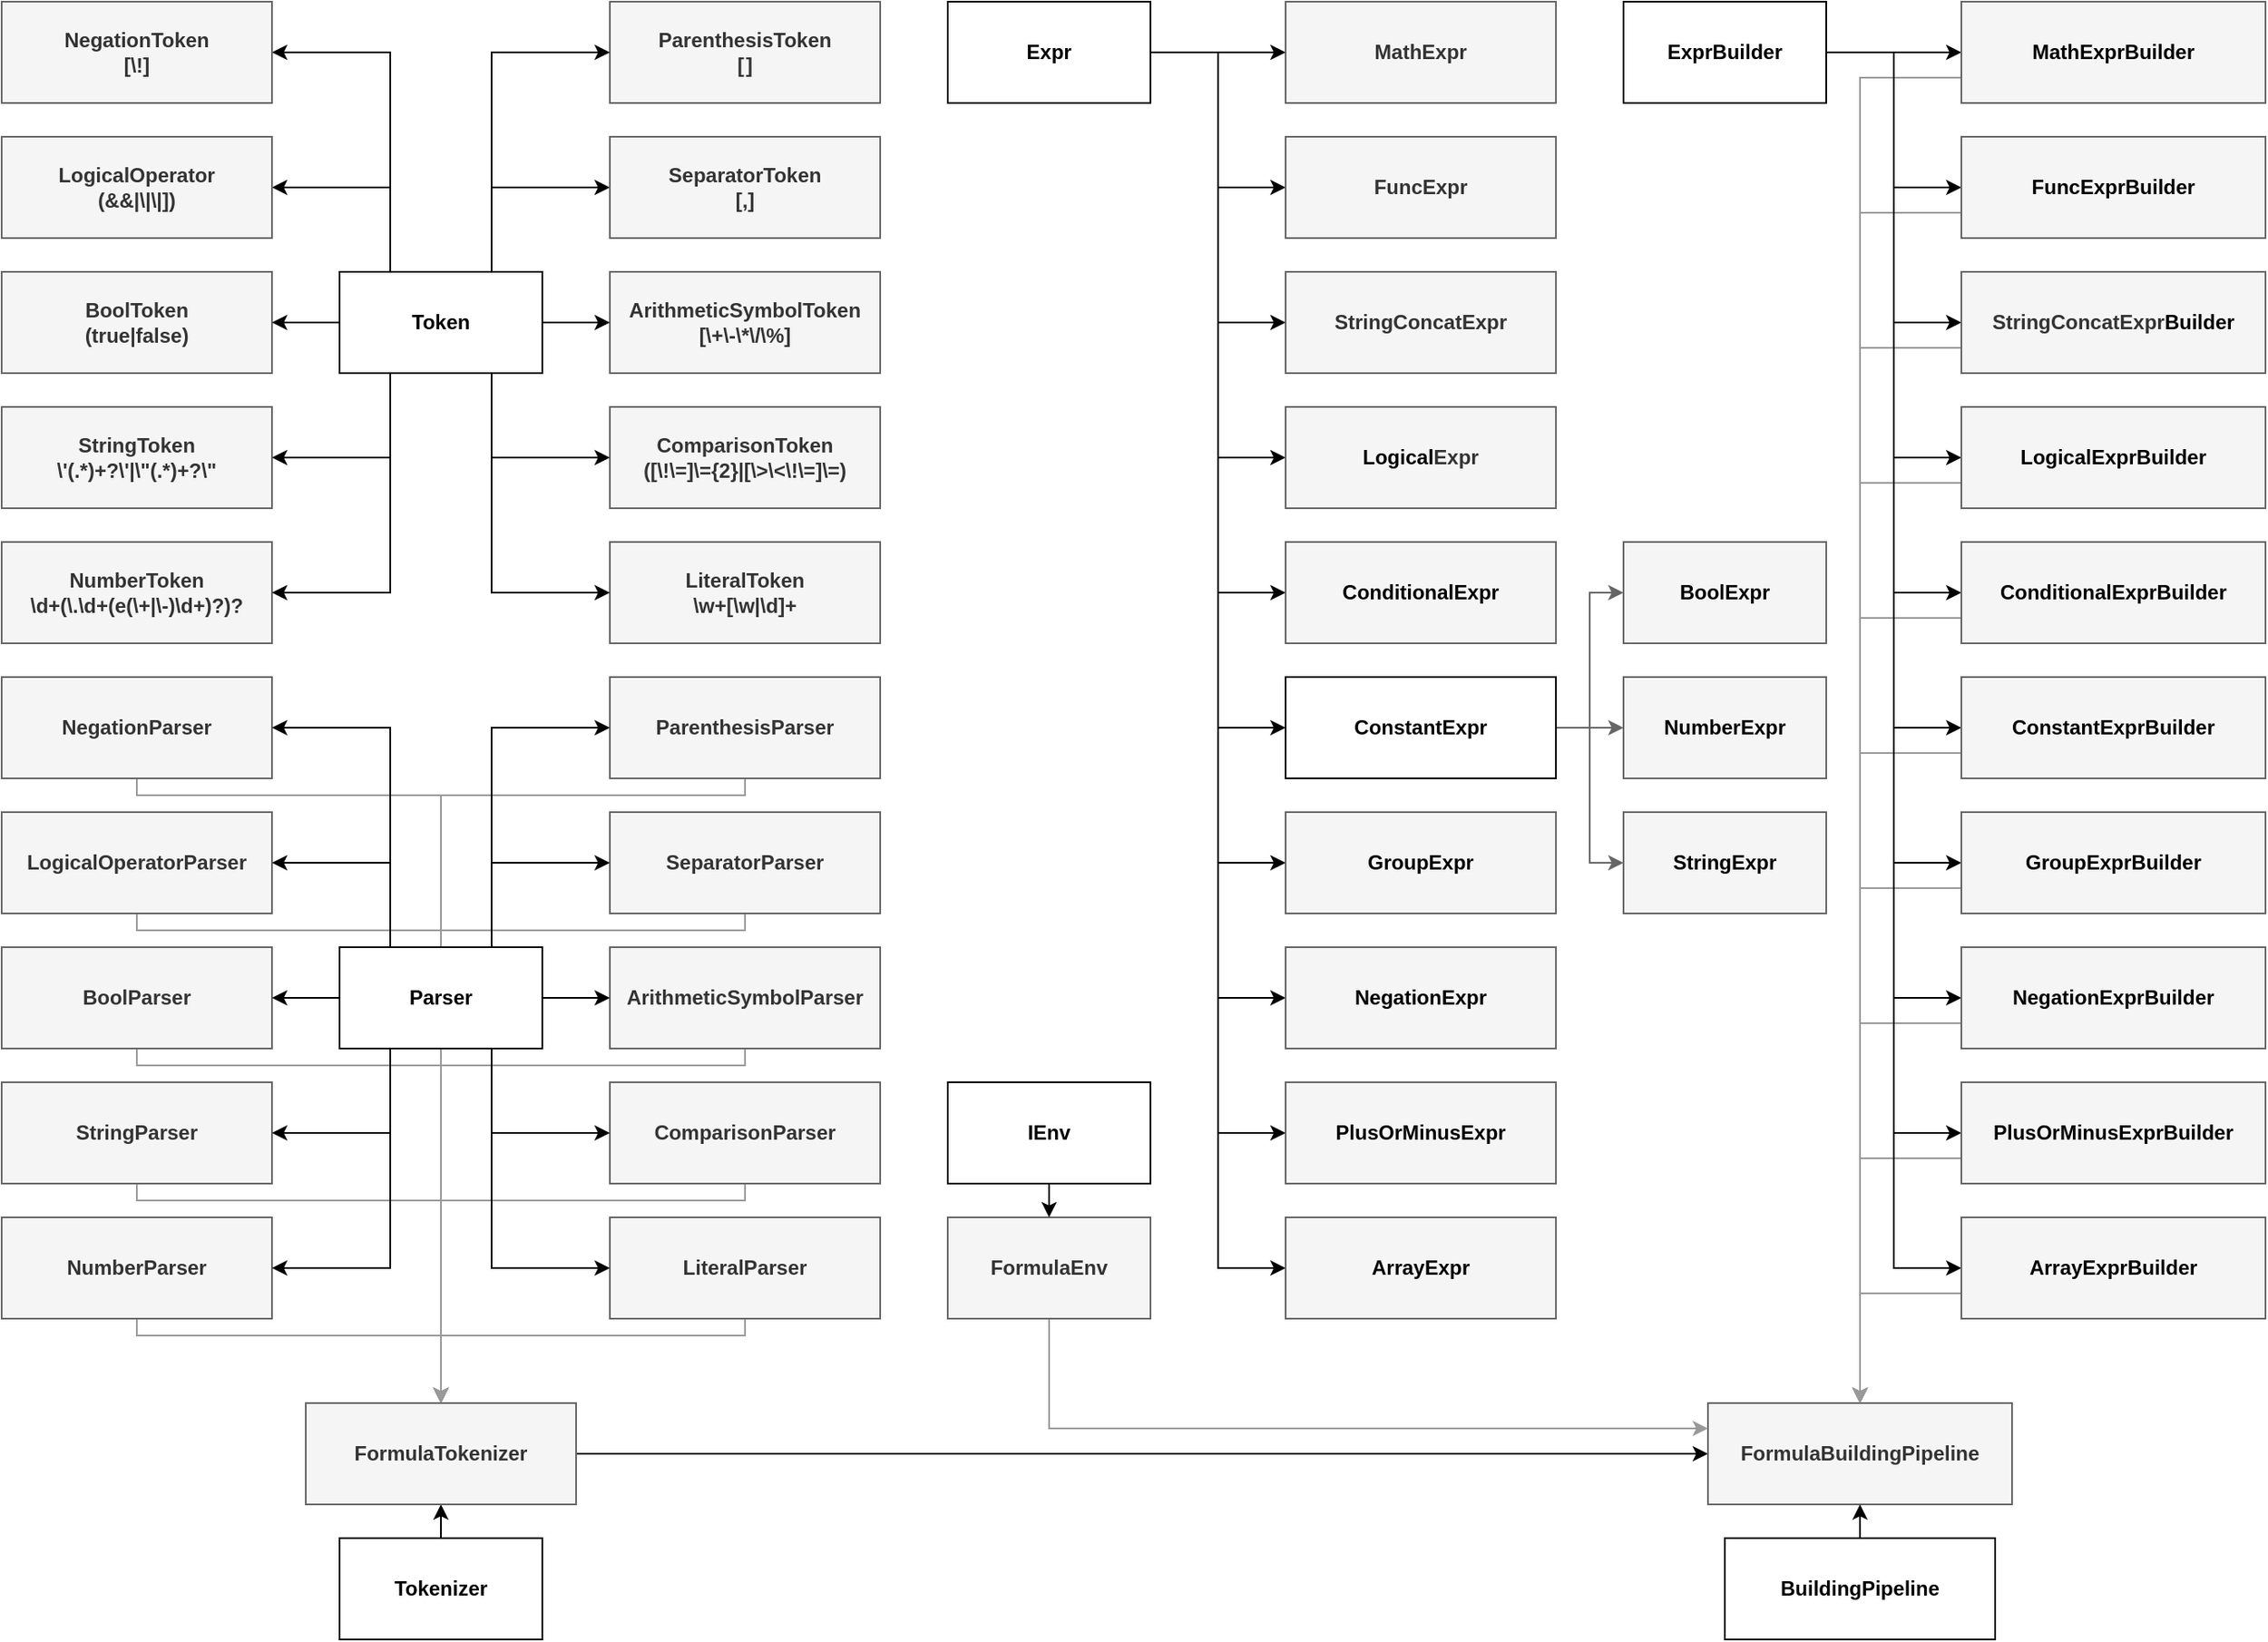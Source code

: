 <mxfile version="14.1.8" type="device"><diagram id="encNYe3jgax34CA6tCTg" name="Main"><mxGraphModel dx="1131" dy="785" grid="1" gridSize="10" guides="1" tooltips="1" connect="1" arrows="1" fold="1" page="1" pageScale="1" pageWidth="850" pageHeight="1100" math="0" shadow="0"><root><mxCell id="0"/><mxCell id="1" parent="0"/><mxCell id="SpFGbEHev8wsAhblBwxq-105" style="edgeStyle=orthogonalEdgeStyle;rounded=0;orthogonalLoop=1;jettySize=auto;html=1;exitX=0;exitY=0.75;exitDx=0;exitDy=0;entryX=0.5;entryY=0;entryDx=0;entryDy=0;strokeColor=#999999;" parent="1" source="SpFGbEHev8wsAhblBwxq-53" target="SpFGbEHev8wsAhblBwxq-102" edge="1"><mxGeometry relative="1" as="geometry"/></mxCell><mxCell id="SpFGbEHev8wsAhblBwxq-106" style="edgeStyle=orthogonalEdgeStyle;rounded=0;orthogonalLoop=1;jettySize=auto;html=1;exitX=0;exitY=0.75;exitDx=0;exitDy=0;entryX=0.5;entryY=0;entryDx=0;entryDy=0;strokeColor=#999999;" parent="1" source="SpFGbEHev8wsAhblBwxq-56" target="SpFGbEHev8wsAhblBwxq-102" edge="1"><mxGeometry relative="1" as="geometry"/></mxCell><mxCell id="SpFGbEHev8wsAhblBwxq-108" style="edgeStyle=orthogonalEdgeStyle;rounded=0;orthogonalLoop=1;jettySize=auto;html=1;exitX=0;exitY=0.75;exitDx=0;exitDy=0;entryX=0.5;entryY=0;entryDx=0;entryDy=0;strokeColor=#999999;" parent="1" source="SpFGbEHev8wsAhblBwxq-58" target="SpFGbEHev8wsAhblBwxq-102" edge="1"><mxGeometry relative="1" as="geometry"/></mxCell><mxCell id="SpFGbEHev8wsAhblBwxq-109" style="edgeStyle=orthogonalEdgeStyle;rounded=0;orthogonalLoop=1;jettySize=auto;html=1;exitX=0;exitY=0.75;exitDx=0;exitDy=0;entryX=0.5;entryY=0;entryDx=0;entryDy=0;strokeColor=#999999;" parent="1" source="SpFGbEHev8wsAhblBwxq-61" target="SpFGbEHev8wsAhblBwxq-102" edge="1"><mxGeometry relative="1" as="geometry"/></mxCell><mxCell id="SpFGbEHev8wsAhblBwxq-110" style="edgeStyle=orthogonalEdgeStyle;rounded=0;orthogonalLoop=1;jettySize=auto;html=1;exitX=0;exitY=0.75;exitDx=0;exitDy=0;entryX=0.5;entryY=0;entryDx=0;entryDy=0;strokeColor=#999999;" parent="1" source="SpFGbEHev8wsAhblBwxq-71" target="SpFGbEHev8wsAhblBwxq-102" edge="1"><mxGeometry relative="1" as="geometry"/></mxCell><mxCell id="SpFGbEHev8wsAhblBwxq-111" style="edgeStyle=orthogonalEdgeStyle;rounded=0;orthogonalLoop=1;jettySize=auto;html=1;exitX=0;exitY=0.75;exitDx=0;exitDy=0;entryX=0.5;entryY=0;entryDx=0;entryDy=0;strokeColor=#999999;" parent="1" source="SpFGbEHev8wsAhblBwxq-72" target="SpFGbEHev8wsAhblBwxq-102" edge="1"><mxGeometry relative="1" as="geometry"/></mxCell><mxCell id="SpFGbEHev8wsAhblBwxq-112" style="edgeStyle=orthogonalEdgeStyle;rounded=0;orthogonalLoop=1;jettySize=auto;html=1;exitX=0;exitY=0.75;exitDx=0;exitDy=0;entryX=0.5;entryY=0;entryDx=0;entryDy=0;strokeColor=#999999;" parent="1" source="SpFGbEHev8wsAhblBwxq-93" target="SpFGbEHev8wsAhblBwxq-102" edge="1"><mxGeometry relative="1" as="geometry"/></mxCell><mxCell id="SpFGbEHev8wsAhblBwxq-113" style="edgeStyle=orthogonalEdgeStyle;rounded=0;orthogonalLoop=1;jettySize=auto;html=1;exitX=0;exitY=0.75;exitDx=0;exitDy=0;entryX=0.5;entryY=0;entryDx=0;entryDy=0;strokeColor=#999999;" parent="1" source="SpFGbEHev8wsAhblBwxq-94" target="SpFGbEHev8wsAhblBwxq-102" edge="1"><mxGeometry relative="1" as="geometry"/></mxCell><mxCell id="SpFGbEHev8wsAhblBwxq-114" style="edgeStyle=orthogonalEdgeStyle;rounded=0;orthogonalLoop=1;jettySize=auto;html=1;exitX=0;exitY=0.75;exitDx=0;exitDy=0;entryX=0.5;entryY=0;entryDx=0;entryDy=0;strokeColor=#999999;" parent="1" source="SpFGbEHev8wsAhblBwxq-95" target="SpFGbEHev8wsAhblBwxq-102" edge="1"><mxGeometry relative="1" as="geometry"/></mxCell><mxCell id="r6VkFQ2GwwkJLr-3TSf1-2" value="ParenthesisToken&lt;br&gt;[\(\)]" style="rounded=0;whiteSpace=wrap;html=1;fillColor=#f5f5f5;strokeColor=#666666;fontColor=#333333;fontStyle=1" parent="1" vertex="1"><mxGeometry x="400" y="40" width="160" height="60" as="geometry"/></mxCell><mxCell id="r6VkFQ2GwwkJLr-3TSf1-3" value="BoolToken&lt;br&gt;(true|false)" style="rounded=0;whiteSpace=wrap;html=1;fillColor=#f5f5f5;strokeColor=#666666;fontColor=#333333;fontStyle=1" parent="1" vertex="1"><mxGeometry x="40" y="200" width="160" height="60" as="geometry"/></mxCell><mxCell id="r6VkFQ2GwwkJLr-3TSf1-6" value="StringToken&lt;br&gt;\'(.*)+?\'|\&quot;(.*)+?\&quot;" style="rounded=0;whiteSpace=wrap;html=1;fillColor=#f5f5f5;strokeColor=#666666;fontColor=#333333;fontStyle=1" parent="1" vertex="1"><mxGeometry x="40" y="280" width="160" height="60" as="geometry"/></mxCell><mxCell id="r6VkFQ2GwwkJLr-3TSf1-7" value="NumberToken&lt;br&gt;\d+(\.\d+(e(\+|\-)\d+)?)?" style="rounded=0;whiteSpace=wrap;html=1;fillColor=#f5f5f5;strokeColor=#666666;fontColor=#333333;fontStyle=1" parent="1" vertex="1"><mxGeometry x="40" y="360" width="160" height="60" as="geometry"/></mxCell><mxCell id="r6VkFQ2GwwkJLr-3TSf1-11" value="ArithmeticSymbolToken&lt;br&gt;[\+\-\*\/\%]" style="rounded=0;whiteSpace=wrap;html=1;fillColor=#f5f5f5;strokeColor=#666666;fontColor=#333333;fontStyle=1" parent="1" vertex="1"><mxGeometry x="400" y="200" width="160" height="60" as="geometry"/></mxCell><mxCell id="r6VkFQ2GwwkJLr-3TSf1-12" value="ComparisonToken&lt;br&gt;([\!\=]\={2}|[\&amp;gt;\&amp;lt;\!\=]\=)" style="rounded=0;whiteSpace=wrap;html=1;fillColor=#f5f5f5;strokeColor=#666666;fontColor=#333333;fontStyle=1" parent="1" vertex="1"><mxGeometry x="400" y="280" width="160" height="60" as="geometry"/></mxCell><mxCell id="r6VkFQ2GwwkJLr-3TSf1-13" value="LiteralToken&lt;br&gt;\w+[\w|\d]+" style="rounded=0;whiteSpace=wrap;html=1;fillColor=#f5f5f5;strokeColor=#666666;fontColor=#333333;fontStyle=1" parent="1" vertex="1"><mxGeometry x="400" y="360" width="160" height="60" as="geometry"/></mxCell><mxCell id="r6VkFQ2GwwkJLr-3TSf1-22" style="edgeStyle=orthogonalEdgeStyle;rounded=0;orthogonalLoop=1;jettySize=auto;html=1;exitX=1;exitY=0.5;exitDx=0;exitDy=0;entryX=0;entryY=0.5;entryDx=0;entryDy=0;fillColor=#f5f5f5;fontStyle=1" parent="1" source="r6VkFQ2GwwkJLr-3TSf1-19" target="r6VkFQ2GwwkJLr-3TSf1-11" edge="1"><mxGeometry relative="1" as="geometry"/></mxCell><mxCell id="r6VkFQ2GwwkJLr-3TSf1-23" style="edgeStyle=orthogonalEdgeStyle;rounded=0;orthogonalLoop=1;jettySize=auto;html=1;exitX=0.75;exitY=1;exitDx=0;exitDy=0;entryX=0;entryY=0.5;entryDx=0;entryDy=0;fillColor=#f5f5f5;fontStyle=1" parent="1" source="r6VkFQ2GwwkJLr-3TSf1-19" target="r6VkFQ2GwwkJLr-3TSf1-12" edge="1"><mxGeometry relative="1" as="geometry"/></mxCell><mxCell id="zKf3IZXWwVPpCNvB7jhp-2" style="edgeStyle=orthogonalEdgeStyle;rounded=0;orthogonalLoop=1;jettySize=auto;html=1;exitX=0.75;exitY=0;exitDx=0;exitDy=0;entryX=0;entryY=0.5;entryDx=0;entryDy=0;fillColor=#f5f5f5;fontStyle=1" parent="1" source="r6VkFQ2GwwkJLr-3TSf1-19" target="zKf3IZXWwVPpCNvB7jhp-1" edge="1"><mxGeometry relative="1" as="geometry"/></mxCell><mxCell id="zKf3IZXWwVPpCNvB7jhp-3" style="edgeStyle=orthogonalEdgeStyle;rounded=0;orthogonalLoop=1;jettySize=auto;html=1;exitX=0.25;exitY=0;exitDx=0;exitDy=0;entryX=1;entryY=0.5;entryDx=0;entryDy=0;fontStyle=1;fillColor=#f5f5f5;" parent="1" source="r6VkFQ2GwwkJLr-3TSf1-19" target="r6VkFQ2GwwkJLr-3TSf1-29" edge="1"><mxGeometry relative="1" as="geometry"/></mxCell><mxCell id="zKf3IZXWwVPpCNvB7jhp-4" style="edgeStyle=orthogonalEdgeStyle;rounded=0;orthogonalLoop=1;jettySize=auto;html=1;exitX=0;exitY=0.5;exitDx=0;exitDy=0;entryX=1;entryY=0.5;entryDx=0;entryDy=0;fontStyle=1;fillColor=#f5f5f5;" parent="1" source="r6VkFQ2GwwkJLr-3TSf1-19" target="r6VkFQ2GwwkJLr-3TSf1-3" edge="1"><mxGeometry relative="1" as="geometry"/></mxCell><mxCell id="zKf3IZXWwVPpCNvB7jhp-5" style="edgeStyle=orthogonalEdgeStyle;rounded=0;orthogonalLoop=1;jettySize=auto;html=1;exitX=0.25;exitY=1;exitDx=0;exitDy=0;entryX=1;entryY=0.5;entryDx=0;entryDy=0;fontStyle=1;fillColor=#f5f5f5;" parent="1" source="r6VkFQ2GwwkJLr-3TSf1-19" target="r6VkFQ2GwwkJLr-3TSf1-6" edge="1"><mxGeometry relative="1" as="geometry"/></mxCell><mxCell id="zKf3IZXWwVPpCNvB7jhp-6" style="edgeStyle=orthogonalEdgeStyle;rounded=0;orthogonalLoop=1;jettySize=auto;html=1;exitX=0.25;exitY=1;exitDx=0;exitDy=0;entryX=1;entryY=0.5;entryDx=0;entryDy=0;fontStyle=1;fillColor=#f5f5f5;" parent="1" source="r6VkFQ2GwwkJLr-3TSf1-19" target="r6VkFQ2GwwkJLr-3TSf1-7" edge="1"><mxGeometry relative="1" as="geometry"/></mxCell><mxCell id="zKf3IZXWwVPpCNvB7jhp-8" style="edgeStyle=orthogonalEdgeStyle;rounded=0;orthogonalLoop=1;jettySize=auto;html=1;exitX=0.25;exitY=0;exitDx=0;exitDy=0;entryX=1;entryY=0.5;entryDx=0;entryDy=0;fontStyle=1;fillColor=#f5f5f5;" parent="1" source="r6VkFQ2GwwkJLr-3TSf1-19" target="zKf3IZXWwVPpCNvB7jhp-7" edge="1"><mxGeometry relative="1" as="geometry"/></mxCell><mxCell id="zKf3IZXWwVPpCNvB7jhp-9" style="edgeStyle=orthogonalEdgeStyle;rounded=0;orthogonalLoop=1;jettySize=auto;html=1;exitX=0.75;exitY=0;exitDx=0;exitDy=0;entryX=0;entryY=0.5;entryDx=0;entryDy=0;fontStyle=1;fillColor=#f5f5f5;" parent="1" source="r6VkFQ2GwwkJLr-3TSf1-19" target="r6VkFQ2GwwkJLr-3TSf1-2" edge="1"><mxGeometry relative="1" as="geometry"/></mxCell><mxCell id="zKf3IZXWwVPpCNvB7jhp-10" style="edgeStyle=orthogonalEdgeStyle;rounded=0;orthogonalLoop=1;jettySize=auto;html=1;exitX=0.75;exitY=1;exitDx=0;exitDy=0;entryX=0;entryY=0.5;entryDx=0;entryDy=0;fontStyle=1;fillColor=#f5f5f5;" parent="1" source="r6VkFQ2GwwkJLr-3TSf1-19" target="r6VkFQ2GwwkJLr-3TSf1-13" edge="1"><mxGeometry relative="1" as="geometry"/></mxCell><mxCell id="r6VkFQ2GwwkJLr-3TSf1-19" value="Token" style="rounded=0;whiteSpace=wrap;html=1;fontStyle=1" parent="1" vertex="1"><mxGeometry x="240" y="200" width="120" height="60" as="geometry"/></mxCell><mxCell id="r6VkFQ2GwwkJLr-3TSf1-29" value="LogicalOperator&lt;br&gt;(&amp;amp;&amp;amp;|\|\|])" style="rounded=0;whiteSpace=wrap;html=1;fillColor=#f5f5f5;strokeColor=#666666;fontColor=#333333;fontStyle=1" parent="1" vertex="1"><mxGeometry x="40" y="120" width="160" height="60" as="geometry"/></mxCell><mxCell id="r6VkFQ2GwwkJLr-3TSf1-39" style="edgeStyle=orthogonalEdgeStyle;rounded=0;orthogonalLoop=1;jettySize=auto;html=1;exitX=1;exitY=0.5;exitDx=0;exitDy=0;entryX=0;entryY=0.5;entryDx=0;entryDy=0;" parent="1" source="r6VkFQ2GwwkJLr-3TSf1-34" target="r6VkFQ2GwwkJLr-3TSf1-35" edge="1"><mxGeometry relative="1" as="geometry"/></mxCell><mxCell id="r6VkFQ2GwwkJLr-3TSf1-40" style="edgeStyle=orthogonalEdgeStyle;rounded=0;orthogonalLoop=1;jettySize=auto;html=1;exitX=1;exitY=0.5;exitDx=0;exitDy=0;entryX=0;entryY=0.5;entryDx=0;entryDy=0;" parent="1" source="r6VkFQ2GwwkJLr-3TSf1-34" target="r6VkFQ2GwwkJLr-3TSf1-36" edge="1"><mxGeometry relative="1" as="geometry"/></mxCell><mxCell id="r6VkFQ2GwwkJLr-3TSf1-41" style="edgeStyle=orthogonalEdgeStyle;rounded=0;orthogonalLoop=1;jettySize=auto;html=1;exitX=1;exitY=0.5;exitDx=0;exitDy=0;entryX=0;entryY=0.5;entryDx=0;entryDy=0;" parent="1" source="r6VkFQ2GwwkJLr-3TSf1-34" target="r6VkFQ2GwwkJLr-3TSf1-38" edge="1"><mxGeometry relative="1" as="geometry"/></mxCell><mxCell id="r6VkFQ2GwwkJLr-3TSf1-43" style="edgeStyle=orthogonalEdgeStyle;rounded=0;orthogonalLoop=1;jettySize=auto;html=1;exitX=1;exitY=0.5;exitDx=0;exitDy=0;entryX=0;entryY=0.5;entryDx=0;entryDy=0;" parent="1" source="r6VkFQ2GwwkJLr-3TSf1-34" target="r6VkFQ2GwwkJLr-3TSf1-42" edge="1"><mxGeometry relative="1" as="geometry"/></mxCell><mxCell id="SpFGbEHev8wsAhblBwxq-77" style="edgeStyle=orthogonalEdgeStyle;rounded=0;orthogonalLoop=1;jettySize=auto;html=1;exitX=1;exitY=0.5;exitDx=0;exitDy=0;entryX=0;entryY=0.5;entryDx=0;entryDy=0;strokeColor=#000000;" parent="1" source="r6VkFQ2GwwkJLr-3TSf1-34" target="SpFGbEHev8wsAhblBwxq-75" edge="1"><mxGeometry relative="1" as="geometry"/></mxCell><mxCell id="SpFGbEHev8wsAhblBwxq-78" style="edgeStyle=orthogonalEdgeStyle;rounded=0;orthogonalLoop=1;jettySize=auto;html=1;exitX=1;exitY=0.5;exitDx=0;exitDy=0;entryX=0;entryY=0.5;entryDx=0;entryDy=0;strokeColor=#000000;" parent="1" source="r6VkFQ2GwwkJLr-3TSf1-34" target="SpFGbEHev8wsAhblBwxq-76" edge="1"><mxGeometry relative="1" as="geometry"/></mxCell><mxCell id="SpFGbEHev8wsAhblBwxq-81" style="edgeStyle=orthogonalEdgeStyle;rounded=0;orthogonalLoop=1;jettySize=auto;html=1;exitX=1;exitY=0.5;exitDx=0;exitDy=0;entryX=0;entryY=0.5;entryDx=0;entryDy=0;strokeColor=#000000;" parent="1" source="r6VkFQ2GwwkJLr-3TSf1-34" target="SpFGbEHev8wsAhblBwxq-79" edge="1"><mxGeometry relative="1" as="geometry"/></mxCell><mxCell id="SpFGbEHev8wsAhblBwxq-82" style="edgeStyle=orthogonalEdgeStyle;rounded=0;orthogonalLoop=1;jettySize=auto;html=1;exitX=1;exitY=0.5;exitDx=0;exitDy=0;entryX=0;entryY=0.5;entryDx=0;entryDy=0;strokeColor=#000000;" parent="1" source="r6VkFQ2GwwkJLr-3TSf1-34" target="SpFGbEHev8wsAhblBwxq-80" edge="1"><mxGeometry relative="1" as="geometry"/></mxCell><mxCell id="SpFGbEHev8wsAhblBwxq-85" style="edgeStyle=orthogonalEdgeStyle;rounded=0;orthogonalLoop=1;jettySize=auto;html=1;exitX=1;exitY=0.5;exitDx=0;exitDy=0;entryX=0;entryY=0.5;entryDx=0;entryDy=0;strokeColor=#000000;" parent="1" source="r6VkFQ2GwwkJLr-3TSf1-34" target="SpFGbEHev8wsAhblBwxq-83" edge="1"><mxGeometry relative="1" as="geometry"/></mxCell><mxCell id="OFtlNyJobMzyb5x4HiYe-2" style="edgeStyle=orthogonalEdgeStyle;rounded=0;orthogonalLoop=1;jettySize=auto;html=1;exitX=1;exitY=0.5;exitDx=0;exitDy=0;entryX=0;entryY=0.5;entryDx=0;entryDy=0;" edge="1" parent="1" source="r6VkFQ2GwwkJLr-3TSf1-34" target="OFtlNyJobMzyb5x4HiYe-1"><mxGeometry relative="1" as="geometry"/></mxCell><mxCell id="r6VkFQ2GwwkJLr-3TSf1-34" value="Expr" style="rounded=0;whiteSpace=wrap;html=1;fontStyle=1" parent="1" vertex="1"><mxGeometry x="600" y="40" width="120" height="60" as="geometry"/></mxCell><mxCell id="r6VkFQ2GwwkJLr-3TSf1-35" value="MathExpr" style="rounded=0;whiteSpace=wrap;html=1;fillColor=#f5f5f5;strokeColor=#666666;fontColor=#333333;fontStyle=1" parent="1" vertex="1"><mxGeometry x="800" y="40" width="160" height="60" as="geometry"/></mxCell><mxCell id="r6VkFQ2GwwkJLr-3TSf1-36" value="FuncExpr" style="rounded=0;whiteSpace=wrap;html=1;fillColor=#f5f5f5;strokeColor=#666666;fontColor=#333333;fontStyle=1" parent="1" vertex="1"><mxGeometry x="800" y="120" width="160" height="60" as="geometry"/></mxCell><mxCell id="r6VkFQ2GwwkJLr-3TSf1-38" value="StringConcatExpr" style="rounded=0;whiteSpace=wrap;html=1;fillColor=#f5f5f5;strokeColor=#666666;fontColor=#333333;fontStyle=1" parent="1" vertex="1"><mxGeometry x="800" y="200" width="160" height="60" as="geometry"/></mxCell><mxCell id="r6VkFQ2GwwkJLr-3TSf1-42" value="&lt;font color=&quot;#000000&quot;&gt;Logical&lt;/font&gt;Expr" style="rounded=0;whiteSpace=wrap;html=1;fillColor=#f5f5f5;strokeColor=#666666;fontColor=#333333;fontStyle=1" parent="1" vertex="1"><mxGeometry x="800" y="280" width="160" height="60" as="geometry"/></mxCell><mxCell id="zKf3IZXWwVPpCNvB7jhp-1" value="SeparatorToken&lt;br&gt;[,]" style="rounded=0;whiteSpace=wrap;html=1;fillColor=#f5f5f5;strokeColor=#666666;fontColor=#333333;fontStyle=1" parent="1" vertex="1"><mxGeometry x="400" y="120" width="160" height="60" as="geometry"/></mxCell><mxCell id="zKf3IZXWwVPpCNvB7jhp-7" value="NegationToken&lt;br&gt;[\!]" style="rounded=0;whiteSpace=wrap;html=1;fillColor=#f5f5f5;strokeColor=#666666;fontColor=#333333;fontStyle=1" parent="1" vertex="1"><mxGeometry x="40" y="40" width="160" height="60" as="geometry"/></mxCell><mxCell id="SpFGbEHev8wsAhblBwxq-41" style="edgeStyle=orthogonalEdgeStyle;rounded=0;orthogonalLoop=1;jettySize=auto;html=1;exitX=0.5;exitY=1;exitDx=0;exitDy=0;fillColor=#f5f5f5;strokeColor=#999999;entryX=0.5;entryY=0;entryDx=0;entryDy=0;" parent="1" source="SpFGbEHev8wsAhblBwxq-2" target="SpFGbEHev8wsAhblBwxq-49" edge="1"><mxGeometry relative="1" as="geometry"><mxPoint x="300" y="900" as="targetPoint"/><Array as="points"><mxPoint x="480" y="670"/><mxPoint x="300" y="670"/></Array></mxGeometry></mxCell><mxCell id="SpFGbEHev8wsAhblBwxq-2" value="ArithmeticSymbolParser" style="rounded=0;whiteSpace=wrap;html=1;fontStyle=1;fillColor=#f5f5f5;strokeColor=#666666;fontColor=#333333;" parent="1" vertex="1"><mxGeometry x="400" y="600" width="160" height="60" as="geometry"/></mxCell><mxCell id="SpFGbEHev8wsAhblBwxq-42" style="edgeStyle=orthogonalEdgeStyle;rounded=0;orthogonalLoop=1;jettySize=auto;html=1;exitX=0.5;exitY=1;exitDx=0;exitDy=0;fillColor=#f5f5f5;strokeColor=#999999;entryX=0.5;entryY=0;entryDx=0;entryDy=0;" parent="1" source="SpFGbEHev8wsAhblBwxq-4" target="SpFGbEHev8wsAhblBwxq-49" edge="1"><mxGeometry relative="1" as="geometry"><mxPoint x="300" y="900" as="targetPoint"/><Array as="points"><mxPoint x="480" y="590"/><mxPoint x="300" y="590"/></Array></mxGeometry></mxCell><mxCell id="SpFGbEHev8wsAhblBwxq-4" value="SeparatorParser" style="rounded=0;whiteSpace=wrap;html=1;fontStyle=1;fillColor=#f5f5f5;strokeColor=#666666;fontColor=#333333;" parent="1" vertex="1"><mxGeometry x="400" y="520" width="160" height="60" as="geometry"/></mxCell><mxCell id="SpFGbEHev8wsAhblBwxq-44" style="edgeStyle=orthogonalEdgeStyle;rounded=0;orthogonalLoop=1;jettySize=auto;html=1;exitX=0.5;exitY=1;exitDx=0;exitDy=0;fillColor=#f5f5f5;strokeColor=#999999;entryX=0.5;entryY=0;entryDx=0;entryDy=0;" parent="1" source="SpFGbEHev8wsAhblBwxq-5" target="SpFGbEHev8wsAhblBwxq-49" edge="1"><mxGeometry relative="1" as="geometry"><mxPoint x="300" y="900" as="targetPoint"/><Array as="points"><mxPoint x="480" y="510"/><mxPoint x="300" y="510"/></Array></mxGeometry></mxCell><mxCell id="SpFGbEHev8wsAhblBwxq-5" value="ParenthesisParser" style="rounded=0;whiteSpace=wrap;html=1;fontStyle=1;fillColor=#f5f5f5;strokeColor=#666666;fontColor=#333333;" parent="1" vertex="1"><mxGeometry x="400" y="440" width="160" height="60" as="geometry"/></mxCell><mxCell id="SpFGbEHev8wsAhblBwxq-38" style="edgeStyle=orthogonalEdgeStyle;rounded=0;orthogonalLoop=1;jettySize=auto;html=1;exitX=0.5;exitY=1;exitDx=0;exitDy=0;fillColor=#f5f5f5;strokeColor=#999999;entryX=0.5;entryY=0;entryDx=0;entryDy=0;" parent="1" source="SpFGbEHev8wsAhblBwxq-6" target="SpFGbEHev8wsAhblBwxq-49" edge="1"><mxGeometry relative="1" as="geometry"><mxPoint x="300" y="900" as="targetPoint"/><Array as="points"><mxPoint x="480" y="750"/><mxPoint x="300" y="750"/></Array></mxGeometry></mxCell><mxCell id="SpFGbEHev8wsAhblBwxq-6" value="ComparisonParser" style="rounded=0;whiteSpace=wrap;html=1;fontStyle=1;fillColor=#f5f5f5;strokeColor=#666666;fontColor=#333333;" parent="1" vertex="1"><mxGeometry x="400" y="680" width="160" height="60" as="geometry"/></mxCell><mxCell id="SpFGbEHev8wsAhblBwxq-39" style="edgeStyle=orthogonalEdgeStyle;rounded=0;orthogonalLoop=1;jettySize=auto;html=1;exitX=0.5;exitY=1;exitDx=0;exitDy=0;fillColor=#f5f5f5;strokeColor=#999999;entryX=0.5;entryY=0;entryDx=0;entryDy=0;" parent="1" source="SpFGbEHev8wsAhblBwxq-7" target="SpFGbEHev8wsAhblBwxq-49" edge="1"><mxGeometry relative="1" as="geometry"><mxPoint x="300" y="900" as="targetPoint"/><Array as="points"><mxPoint x="480" y="830"/><mxPoint x="300" y="830"/></Array></mxGeometry></mxCell><mxCell id="SpFGbEHev8wsAhblBwxq-7" value="LiteralParser" style="rounded=0;whiteSpace=wrap;html=1;fontStyle=1;fillColor=#f5f5f5;strokeColor=#666666;fontColor=#333333;" parent="1" vertex="1"><mxGeometry x="400" y="760" width="160" height="60" as="geometry"/></mxCell><mxCell id="SpFGbEHev8wsAhblBwxq-40" style="edgeStyle=orthogonalEdgeStyle;rounded=0;orthogonalLoop=1;jettySize=auto;html=1;exitX=0.5;exitY=1;exitDx=0;exitDy=0;fillColor=#f5f5f5;strokeColor=#999999;entryX=0.5;entryY=0;entryDx=0;entryDy=0;" parent="1" source="SpFGbEHev8wsAhblBwxq-9" target="SpFGbEHev8wsAhblBwxq-49" edge="1"><mxGeometry relative="1" as="geometry"><mxPoint x="300" y="900" as="targetPoint"/><Array as="points"><mxPoint x="120" y="670"/><mxPoint x="300" y="670"/></Array></mxGeometry></mxCell><mxCell id="SpFGbEHev8wsAhblBwxq-9" value="BoolParser" style="rounded=0;whiteSpace=wrap;html=1;fontStyle=1;fillColor=#f5f5f5;strokeColor=#666666;fontColor=#333333;" parent="1" vertex="1"><mxGeometry x="40" y="600" width="160" height="60" as="geometry"/></mxCell><mxCell id="SpFGbEHev8wsAhblBwxq-43" style="edgeStyle=orthogonalEdgeStyle;rounded=0;orthogonalLoop=1;jettySize=auto;html=1;exitX=0.5;exitY=1;exitDx=0;exitDy=0;fillColor=#f5f5f5;strokeColor=#999999;entryX=0.5;entryY=0;entryDx=0;entryDy=0;" parent="1" source="SpFGbEHev8wsAhblBwxq-10" target="SpFGbEHev8wsAhblBwxq-49" edge="1"><mxGeometry relative="1" as="geometry"><mxPoint x="300" y="900" as="targetPoint"/><Array as="points"><mxPoint x="120" y="590"/><mxPoint x="300" y="590"/></Array></mxGeometry></mxCell><mxCell id="SpFGbEHev8wsAhblBwxq-10" value="LogicalOperatorParser" style="rounded=0;whiteSpace=wrap;html=1;fontStyle=1;fillColor=#f5f5f5;strokeColor=#666666;fontColor=#333333;" parent="1" vertex="1"><mxGeometry x="40" y="520" width="160" height="60" as="geometry"/></mxCell><mxCell id="SpFGbEHev8wsAhblBwxq-45" style="edgeStyle=orthogonalEdgeStyle;rounded=0;orthogonalLoop=1;jettySize=auto;html=1;exitX=0.5;exitY=1;exitDx=0;exitDy=0;fillColor=#f5f5f5;strokeColor=#999999;entryX=0.5;entryY=0;entryDx=0;entryDy=0;" parent="1" source="SpFGbEHev8wsAhblBwxq-11" target="SpFGbEHev8wsAhblBwxq-49" edge="1"><mxGeometry relative="1" as="geometry"><mxPoint x="300" y="900" as="targetPoint"/><Array as="points"><mxPoint x="120" y="510"/><mxPoint x="300" y="510"/></Array></mxGeometry></mxCell><mxCell id="SpFGbEHev8wsAhblBwxq-11" value="NegationParser" style="rounded=0;whiteSpace=wrap;html=1;fontStyle=1;fillColor=#f5f5f5;strokeColor=#666666;fontColor=#333333;" parent="1" vertex="1"><mxGeometry x="40" y="440" width="160" height="60" as="geometry"/></mxCell><mxCell id="SpFGbEHev8wsAhblBwxq-37" style="edgeStyle=orthogonalEdgeStyle;rounded=0;orthogonalLoop=1;jettySize=auto;html=1;exitX=0.5;exitY=1;exitDx=0;exitDy=0;fillColor=#f5f5f5;strokeColor=#999999;entryX=0.5;entryY=0;entryDx=0;entryDy=0;" parent="1" source="SpFGbEHev8wsAhblBwxq-12" target="SpFGbEHev8wsAhblBwxq-49" edge="1"><mxGeometry relative="1" as="geometry"><mxPoint x="300" y="900" as="targetPoint"/><Array as="points"><mxPoint x="120" y="750"/><mxPoint x="300" y="750"/></Array></mxGeometry></mxCell><mxCell id="SpFGbEHev8wsAhblBwxq-12" value="StringParser" style="rounded=0;whiteSpace=wrap;html=1;fontStyle=1;fillColor=#f5f5f5;strokeColor=#666666;fontColor=#333333;" parent="1" vertex="1"><mxGeometry x="40" y="680" width="160" height="60" as="geometry"/></mxCell><mxCell id="SpFGbEHev8wsAhblBwxq-36" style="edgeStyle=orthogonalEdgeStyle;rounded=0;orthogonalLoop=1;jettySize=auto;html=1;exitX=0.5;exitY=1;exitDx=0;exitDy=0;fillColor=#f5f5f5;strokeColor=#999999;entryX=0.5;entryY=0;entryDx=0;entryDy=0;" parent="1" source="SpFGbEHev8wsAhblBwxq-13" target="SpFGbEHev8wsAhblBwxq-49" edge="1"><mxGeometry relative="1" as="geometry"><mxPoint x="300" y="890" as="targetPoint"/><Array as="points"><mxPoint x="120" y="830"/><mxPoint x="300" y="830"/></Array></mxGeometry></mxCell><mxCell id="SpFGbEHev8wsAhblBwxq-13" value="NumberParser" style="rounded=0;whiteSpace=wrap;html=1;fontStyle=1;fillColor=#f5f5f5;strokeColor=#666666;fontColor=#333333;" parent="1" vertex="1"><mxGeometry x="40" y="760" width="160" height="60" as="geometry"/></mxCell><mxCell id="SpFGbEHev8wsAhblBwxq-1" value="Parser" style="rounded=0;whiteSpace=wrap;html=1;fontStyle=1;" parent="1" vertex="1"><mxGeometry x="240" y="600" width="120" height="60" as="geometry"/></mxCell><mxCell id="SpFGbEHev8wsAhblBwxq-3" style="edgeStyle=orthogonalEdgeStyle;rounded=0;orthogonalLoop=1;jettySize=auto;html=1;exitX=1;exitY=0.5;exitDx=0;exitDy=0;entryX=0;entryY=0.5;entryDx=0;entryDy=0;fillColor=#f5f5f5;" parent="1" source="SpFGbEHev8wsAhblBwxq-1" target="SpFGbEHev8wsAhblBwxq-2" edge="1"><mxGeometry relative="1" as="geometry"/></mxCell><mxCell id="SpFGbEHev8wsAhblBwxq-14" style="edgeStyle=orthogonalEdgeStyle;rounded=0;orthogonalLoop=1;jettySize=auto;html=1;exitX=0;exitY=0.5;exitDx=0;exitDy=0;entryX=1;entryY=0.5;entryDx=0;entryDy=0;fillColor=#f5f5f5;" parent="1" source="SpFGbEHev8wsAhblBwxq-1" target="SpFGbEHev8wsAhblBwxq-9" edge="1"><mxGeometry relative="1" as="geometry"/></mxCell><mxCell id="SpFGbEHev8wsAhblBwxq-15" style="edgeStyle=orthogonalEdgeStyle;rounded=0;orthogonalLoop=1;jettySize=auto;html=1;exitX=0.25;exitY=0;exitDx=0;exitDy=0;entryX=1;entryY=0.5;entryDx=0;entryDy=0;fillColor=#f5f5f5;" parent="1" source="SpFGbEHev8wsAhblBwxq-1" target="SpFGbEHev8wsAhblBwxq-10" edge="1"><mxGeometry relative="1" as="geometry"/></mxCell><mxCell id="SpFGbEHev8wsAhblBwxq-16" style="edgeStyle=orthogonalEdgeStyle;rounded=0;orthogonalLoop=1;jettySize=auto;html=1;exitX=0.25;exitY=0;exitDx=0;exitDy=0;entryX=1;entryY=0.5;entryDx=0;entryDy=0;fillColor=#f5f5f5;" parent="1" source="SpFGbEHev8wsAhblBwxq-1" target="SpFGbEHev8wsAhblBwxq-11" edge="1"><mxGeometry relative="1" as="geometry"/></mxCell><mxCell id="SpFGbEHev8wsAhblBwxq-17" style="edgeStyle=orthogonalEdgeStyle;rounded=0;orthogonalLoop=1;jettySize=auto;html=1;exitX=0.75;exitY=0;exitDx=0;exitDy=0;entryX=0;entryY=0.5;entryDx=0;entryDy=0;fillColor=#f5f5f5;" parent="1" source="SpFGbEHev8wsAhblBwxq-1" target="SpFGbEHev8wsAhblBwxq-5" edge="1"><mxGeometry relative="1" as="geometry"/></mxCell><mxCell id="SpFGbEHev8wsAhblBwxq-18" style="edgeStyle=orthogonalEdgeStyle;rounded=0;orthogonalLoop=1;jettySize=auto;html=1;exitX=0.75;exitY=0;exitDx=0;exitDy=0;entryX=0;entryY=0.5;entryDx=0;entryDy=0;fillColor=#f5f5f5;" parent="1" source="SpFGbEHev8wsAhblBwxq-1" target="SpFGbEHev8wsAhblBwxq-4" edge="1"><mxGeometry relative="1" as="geometry"/></mxCell><mxCell id="SpFGbEHev8wsAhblBwxq-19" style="edgeStyle=orthogonalEdgeStyle;rounded=0;orthogonalLoop=1;jettySize=auto;html=1;exitX=0.25;exitY=1;exitDx=0;exitDy=0;entryX=1;entryY=0.5;entryDx=0;entryDy=0;fillColor=#f5f5f5;" parent="1" source="SpFGbEHev8wsAhblBwxq-1" target="SpFGbEHev8wsAhblBwxq-12" edge="1"><mxGeometry relative="1" as="geometry"/></mxCell><mxCell id="SpFGbEHev8wsAhblBwxq-20" style="edgeStyle=orthogonalEdgeStyle;rounded=0;orthogonalLoop=1;jettySize=auto;html=1;exitX=0.75;exitY=1;exitDx=0;exitDy=0;entryX=0;entryY=0.5;entryDx=0;entryDy=0;fillColor=#f5f5f5;" parent="1" source="SpFGbEHev8wsAhblBwxq-1" target="SpFGbEHev8wsAhblBwxq-6" edge="1"><mxGeometry relative="1" as="geometry"/></mxCell><mxCell id="SpFGbEHev8wsAhblBwxq-21" style="edgeStyle=orthogonalEdgeStyle;rounded=0;orthogonalLoop=1;jettySize=auto;html=1;exitX=0.25;exitY=1;exitDx=0;exitDy=0;entryX=1;entryY=0.5;entryDx=0;entryDy=0;fillColor=#f5f5f5;" parent="1" source="SpFGbEHev8wsAhblBwxq-1" target="SpFGbEHev8wsAhblBwxq-13" edge="1"><mxGeometry relative="1" as="geometry"/></mxCell><mxCell id="SpFGbEHev8wsAhblBwxq-22" style="edgeStyle=orthogonalEdgeStyle;rounded=0;orthogonalLoop=1;jettySize=auto;html=1;exitX=0.75;exitY=1;exitDx=0;exitDy=0;entryX=0;entryY=0.5;entryDx=0;entryDy=0;fillColor=#f5f5f5;" parent="1" source="SpFGbEHev8wsAhblBwxq-1" target="SpFGbEHev8wsAhblBwxq-7" edge="1"><mxGeometry relative="1" as="geometry"/></mxCell><mxCell id="SpFGbEHev8wsAhblBwxq-47" style="edgeStyle=orthogonalEdgeStyle;rounded=0;orthogonalLoop=1;jettySize=auto;html=1;exitX=0.5;exitY=0;exitDx=0;exitDy=0;entryX=0.5;entryY=1;entryDx=0;entryDy=0;fontStyle=1;fillColor=#f5f5f5;" parent="1" source="SpFGbEHev8wsAhblBwxq-48" target="SpFGbEHev8wsAhblBwxq-49" edge="1"><mxGeometry relative="1" as="geometry"/></mxCell><mxCell id="SpFGbEHev8wsAhblBwxq-48" value="Tokenizer" style="rounded=0;whiteSpace=wrap;html=1;fontStyle=1" parent="1" vertex="1"><mxGeometry x="240" y="950" width="120" height="60" as="geometry"/></mxCell><mxCell id="SpFGbEHev8wsAhblBwxq-116" style="edgeStyle=orthogonalEdgeStyle;rounded=0;orthogonalLoop=1;jettySize=auto;html=1;exitX=1;exitY=0.5;exitDx=0;exitDy=0;entryX=0;entryY=0.5;entryDx=0;entryDy=0;" parent="1" source="SpFGbEHev8wsAhblBwxq-49" target="SpFGbEHev8wsAhblBwxq-102" edge="1"><mxGeometry relative="1" as="geometry"/></mxCell><mxCell id="SpFGbEHev8wsAhblBwxq-49" value="FormulaTokenizer" style="rounded=0;whiteSpace=wrap;html=1;fontStyle=1;fillColor=#f5f5f5;fontColor=#333333;strokeColor=#666666;" parent="1" vertex="1"><mxGeometry x="220" y="870" width="160" height="60" as="geometry"/></mxCell><mxCell id="SpFGbEHev8wsAhblBwxq-67" style="edgeStyle=orthogonalEdgeStyle;rounded=0;orthogonalLoop=1;jettySize=auto;html=1;exitX=1;exitY=0.5;exitDx=0;exitDy=0;entryX=0;entryY=0.5;entryDx=0;entryDy=0;" parent="1" source="SpFGbEHev8wsAhblBwxq-50" target="SpFGbEHev8wsAhblBwxq-53" edge="1"><mxGeometry relative="1" as="geometry"/></mxCell><mxCell id="SpFGbEHev8wsAhblBwxq-68" style="edgeStyle=orthogonalEdgeStyle;rounded=0;orthogonalLoop=1;jettySize=auto;html=1;exitX=1;exitY=0.5;exitDx=0;exitDy=0;entryX=0;entryY=0.5;entryDx=0;entryDy=0;" parent="1" source="SpFGbEHev8wsAhblBwxq-50" target="SpFGbEHev8wsAhblBwxq-56" edge="1"><mxGeometry relative="1" as="geometry"/></mxCell><mxCell id="SpFGbEHev8wsAhblBwxq-69" style="edgeStyle=orthogonalEdgeStyle;rounded=0;orthogonalLoop=1;jettySize=auto;html=1;exitX=1;exitY=0.5;exitDx=0;exitDy=0;entryX=0;entryY=0.5;entryDx=0;entryDy=0;" parent="1" source="SpFGbEHev8wsAhblBwxq-50" target="SpFGbEHev8wsAhblBwxq-58" edge="1"><mxGeometry relative="1" as="geometry"/></mxCell><mxCell id="SpFGbEHev8wsAhblBwxq-70" style="edgeStyle=orthogonalEdgeStyle;rounded=0;orthogonalLoop=1;jettySize=auto;html=1;exitX=1;exitY=0.5;exitDx=0;exitDy=0;entryX=0;entryY=0.5;entryDx=0;entryDy=0;" parent="1" source="SpFGbEHev8wsAhblBwxq-50" target="SpFGbEHev8wsAhblBwxq-61" edge="1"><mxGeometry relative="1" as="geometry"/></mxCell><mxCell id="SpFGbEHev8wsAhblBwxq-73" style="edgeStyle=orthogonalEdgeStyle;rounded=0;orthogonalLoop=1;jettySize=auto;html=1;exitX=1;exitY=0.5;exitDx=0;exitDy=0;entryX=0;entryY=0.5;entryDx=0;entryDy=0;strokeColor=#000000;" parent="1" source="SpFGbEHev8wsAhblBwxq-50" target="SpFGbEHev8wsAhblBwxq-71" edge="1"><mxGeometry relative="1" as="geometry"/></mxCell><mxCell id="SpFGbEHev8wsAhblBwxq-74" style="edgeStyle=orthogonalEdgeStyle;rounded=0;orthogonalLoop=1;jettySize=auto;html=1;exitX=1;exitY=0.5;exitDx=0;exitDy=0;entryX=0;entryY=0.5;entryDx=0;entryDy=0;strokeColor=#000000;" parent="1" source="SpFGbEHev8wsAhblBwxq-50" target="SpFGbEHev8wsAhblBwxq-72" edge="1"><mxGeometry relative="1" as="geometry"/></mxCell><mxCell id="SpFGbEHev8wsAhblBwxq-98" style="edgeStyle=orthogonalEdgeStyle;rounded=0;orthogonalLoop=1;jettySize=auto;html=1;exitX=1;exitY=0.5;exitDx=0;exitDy=0;entryX=0;entryY=0.5;entryDx=0;entryDy=0;strokeColor=#000000;" parent="1" source="SpFGbEHev8wsAhblBwxq-50" target="SpFGbEHev8wsAhblBwxq-93" edge="1"><mxGeometry relative="1" as="geometry"/></mxCell><mxCell id="SpFGbEHev8wsAhblBwxq-99" style="edgeStyle=orthogonalEdgeStyle;rounded=0;orthogonalLoop=1;jettySize=auto;html=1;exitX=1;exitY=0.5;exitDx=0;exitDy=0;entryX=0;entryY=0.5;entryDx=0;entryDy=0;strokeColor=#000000;" parent="1" source="SpFGbEHev8wsAhblBwxq-50" target="SpFGbEHev8wsAhblBwxq-94" edge="1"><mxGeometry relative="1" as="geometry"/></mxCell><mxCell id="SpFGbEHev8wsAhblBwxq-100" style="edgeStyle=orthogonalEdgeStyle;rounded=0;orthogonalLoop=1;jettySize=auto;html=1;exitX=1;exitY=0.5;exitDx=0;exitDy=0;entryX=0;entryY=0.5;entryDx=0;entryDy=0;strokeColor=#000000;" parent="1" source="SpFGbEHev8wsAhblBwxq-50" target="SpFGbEHev8wsAhblBwxq-95" edge="1"><mxGeometry relative="1" as="geometry"/></mxCell><mxCell id="OFtlNyJobMzyb5x4HiYe-4" style="edgeStyle=orthogonalEdgeStyle;rounded=0;orthogonalLoop=1;jettySize=auto;html=1;exitX=1;exitY=0.5;exitDx=0;exitDy=0;entryX=0;entryY=0.5;entryDx=0;entryDy=0;" edge="1" parent="1" source="SpFGbEHev8wsAhblBwxq-50" target="OFtlNyJobMzyb5x4HiYe-3"><mxGeometry relative="1" as="geometry"/></mxCell><mxCell id="SpFGbEHev8wsAhblBwxq-50" value="ExprBuilder" style="rounded=0;whiteSpace=wrap;html=1;fontStyle=1;" parent="1" vertex="1"><mxGeometry x="1000" y="40" width="120" height="60" as="geometry"/></mxCell><mxCell id="SpFGbEHev8wsAhblBwxq-53" value="&lt;span style=&quot;color: rgb(0 , 0 , 0)&quot;&gt;MathExprBuilder&lt;/span&gt;" style="rounded=0;whiteSpace=wrap;html=1;fontStyle=1;fillColor=#f5f5f5;strokeColor=#666666;fontColor=#333333;" parent="1" vertex="1"><mxGeometry x="1200" y="40" width="180" height="60" as="geometry"/></mxCell><mxCell id="SpFGbEHev8wsAhblBwxq-56" value="&lt;span style=&quot;color: rgb(0 , 0 , 0)&quot;&gt;Func&lt;/span&gt;&lt;span style=&quot;color: rgb(0 , 0 , 0)&quot;&gt;ExprBuilder&lt;/span&gt;" style="rounded=0;whiteSpace=wrap;html=1;fontStyle=1;fillColor=#f5f5f5;strokeColor=#666666;fontColor=#333333;" parent="1" vertex="1"><mxGeometry x="1200" y="120" width="180" height="60" as="geometry"/></mxCell><mxCell id="SpFGbEHev8wsAhblBwxq-58" value="StringConcatExpr&lt;span style=&quot;color: rgb(0 , 0 , 0)&quot;&gt;Builder&lt;/span&gt;" style="rounded=0;whiteSpace=wrap;html=1;fontStyle=1;fillColor=#f5f5f5;strokeColor=#666666;fontColor=#333333;" parent="1" vertex="1"><mxGeometry x="1200" y="200" width="180" height="60" as="geometry"/></mxCell><mxCell id="SpFGbEHev8wsAhblBwxq-61" value="&lt;font color=&quot;#000000&quot;&gt;Logical&lt;/font&gt;&lt;span style=&quot;color: rgb(0 , 0 , 0)&quot;&gt;ExprBuilder&lt;/span&gt;" style="rounded=0;whiteSpace=wrap;html=1;fontStyle=1;fillColor=#f5f5f5;strokeColor=#666666;fontColor=#333333;" parent="1" vertex="1"><mxGeometry x="1200" y="280" width="180" height="60" as="geometry"/></mxCell><mxCell id="SpFGbEHev8wsAhblBwxq-71" value="&lt;font color=&quot;#000000&quot;&gt;ConditionalExprBuilder&lt;/font&gt;" style="rounded=0;whiteSpace=wrap;html=1;fontStyle=1;fillColor=#f5f5f5;strokeColor=#666666;fontColor=#333333;" parent="1" vertex="1"><mxGeometry x="1200" y="360" width="180" height="60" as="geometry"/></mxCell><mxCell id="SpFGbEHev8wsAhblBwxq-72" value="&lt;font color=&quot;#000000&quot;&gt;ConstantExprBuilder&lt;/font&gt;" style="rounded=0;whiteSpace=wrap;html=1;fontStyle=1;fillColor=#f5f5f5;strokeColor=#666666;fontColor=#333333;" parent="1" vertex="1"><mxGeometry x="1200" y="440" width="180" height="60" as="geometry"/></mxCell><mxCell id="SpFGbEHev8wsAhblBwxq-75" value="&lt;span style=&quot;color: rgb(0 , 0 , 0)&quot;&gt;ConditionalExpr&lt;/span&gt;" style="rounded=0;whiteSpace=wrap;html=1;fillColor=#f5f5f5;strokeColor=#666666;fontColor=#333333;fontStyle=1" parent="1" vertex="1"><mxGeometry x="800" y="360" width="160" height="60" as="geometry"/></mxCell><mxCell id="SpFGbEHev8wsAhblBwxq-90" style="edgeStyle=orthogonalEdgeStyle;rounded=0;orthogonalLoop=1;jettySize=auto;html=1;exitX=1;exitY=0.5;exitDx=0;exitDy=0;entryX=0;entryY=0.5;entryDx=0;entryDy=0;strokeColor=#666666;fillColor=#f5f5f5;" parent="1" source="SpFGbEHev8wsAhblBwxq-76" target="SpFGbEHev8wsAhblBwxq-87" edge="1"><mxGeometry relative="1" as="geometry"/></mxCell><mxCell id="SpFGbEHev8wsAhblBwxq-91" style="edgeStyle=orthogonalEdgeStyle;rounded=0;orthogonalLoop=1;jettySize=auto;html=1;exitX=1;exitY=0.5;exitDx=0;exitDy=0;entryX=0;entryY=0.5;entryDx=0;entryDy=0;strokeColor=#666666;fillColor=#f5f5f5;" parent="1" source="SpFGbEHev8wsAhblBwxq-76" target="SpFGbEHev8wsAhblBwxq-88" edge="1"><mxGeometry relative="1" as="geometry"/></mxCell><mxCell id="SpFGbEHev8wsAhblBwxq-92" style="edgeStyle=orthogonalEdgeStyle;rounded=0;orthogonalLoop=1;jettySize=auto;html=1;exitX=1;exitY=0.5;exitDx=0;exitDy=0;entryX=0;entryY=0.5;entryDx=0;entryDy=0;strokeColor=#666666;fillColor=#f5f5f5;" parent="1" source="SpFGbEHev8wsAhblBwxq-76" target="SpFGbEHev8wsAhblBwxq-89" edge="1"><mxGeometry relative="1" as="geometry"/></mxCell><mxCell id="SpFGbEHev8wsAhblBwxq-76" value="&lt;span style=&quot;color: rgb(0 , 0 , 0)&quot;&gt;ConstantExpr&lt;/span&gt;" style="rounded=0;whiteSpace=wrap;html=1;fontStyle=1" parent="1" vertex="1"><mxGeometry x="800" y="440" width="160" height="60" as="geometry"/></mxCell><mxCell id="SpFGbEHev8wsAhblBwxq-79" value="&lt;span style=&quot;color: rgb(0 , 0 , 0)&quot;&gt;GroupExpr&lt;/span&gt;" style="rounded=0;whiteSpace=wrap;html=1;fillColor=#f5f5f5;strokeColor=#666666;fontColor=#333333;fontStyle=1" parent="1" vertex="1"><mxGeometry x="800" y="520" width="160" height="60" as="geometry"/></mxCell><mxCell id="SpFGbEHev8wsAhblBwxq-80" value="&lt;font color=&quot;#000000&quot;&gt;NegationExpr&lt;/font&gt;" style="rounded=0;whiteSpace=wrap;html=1;fillColor=#f5f5f5;strokeColor=#666666;fontColor=#333333;fontStyle=1" parent="1" vertex="1"><mxGeometry x="800" y="600" width="160" height="60" as="geometry"/></mxCell><mxCell id="SpFGbEHev8wsAhblBwxq-83" value="&lt;font color=&quot;#000000&quot;&gt;PlusOrMinusExpr&lt;/font&gt;" style="rounded=0;whiteSpace=wrap;html=1;fillColor=#f5f5f5;strokeColor=#666666;fontColor=#333333;fontStyle=1" parent="1" vertex="1"><mxGeometry x="800" y="680" width="160" height="60" as="geometry"/></mxCell><mxCell id="SpFGbEHev8wsAhblBwxq-87" value="&lt;span style=&quot;color: rgb(0 , 0 , 0)&quot;&gt;BoolExpr&lt;/span&gt;" style="rounded=0;whiteSpace=wrap;html=1;fillColor=#f5f5f5;strokeColor=#666666;fontStyle=1;fontColor=#333333;" parent="1" vertex="1"><mxGeometry x="1000" y="360" width="120" height="60" as="geometry"/></mxCell><mxCell id="SpFGbEHev8wsAhblBwxq-88" value="&lt;span style=&quot;color: rgb(0 , 0 , 0)&quot;&gt;NumberExpr&lt;/span&gt;" style="rounded=0;whiteSpace=wrap;html=1;fillColor=#f5f5f5;strokeColor=#666666;fontStyle=1;fontColor=#333333;" parent="1" vertex="1"><mxGeometry x="1000" y="440" width="120" height="60" as="geometry"/></mxCell><mxCell id="SpFGbEHev8wsAhblBwxq-89" value="&lt;span style=&quot;color: rgb(0 , 0 , 0)&quot;&gt;StringExpr&lt;/span&gt;" style="rounded=0;whiteSpace=wrap;html=1;fillColor=#f5f5f5;strokeColor=#666666;fontStyle=1;fontColor=#333333;" parent="1" vertex="1"><mxGeometry x="1000" y="520" width="120" height="60" as="geometry"/></mxCell><mxCell id="SpFGbEHev8wsAhblBwxq-93" value="&lt;span style=&quot;color: rgb(0 , 0 , 0)&quot;&gt;GroupExprBuilder&lt;/span&gt;" style="rounded=0;whiteSpace=wrap;html=1;fillColor=#f5f5f5;strokeColor=#666666;fontColor=#333333;fontStyle=1" parent="1" vertex="1"><mxGeometry x="1200" y="520" width="180" height="60" as="geometry"/></mxCell><mxCell id="SpFGbEHev8wsAhblBwxq-94" value="&lt;font color=&quot;#000000&quot;&gt;NegationExprBuilder&lt;/font&gt;" style="rounded=0;whiteSpace=wrap;html=1;fillColor=#f5f5f5;strokeColor=#666666;fontColor=#333333;fontStyle=1" parent="1" vertex="1"><mxGeometry x="1200" y="600" width="180" height="60" as="geometry"/></mxCell><mxCell id="SpFGbEHev8wsAhblBwxq-95" value="&lt;font color=&quot;#000000&quot;&gt;PlusOrMinusExprBuilder&lt;/font&gt;" style="rounded=0;whiteSpace=wrap;html=1;fillColor=#f5f5f5;strokeColor=#666666;fontColor=#333333;fontStyle=1" parent="1" vertex="1"><mxGeometry x="1200" y="680" width="180" height="60" as="geometry"/></mxCell><mxCell id="SpFGbEHev8wsAhblBwxq-102" value="FormulaBuildingPipeline" style="rounded=0;whiteSpace=wrap;html=1;fontStyle=1;fillColor=#f5f5f5;fontColor=#333333;strokeColor=#666666;" parent="1" vertex="1"><mxGeometry x="1050" y="870" width="180" height="60" as="geometry"/></mxCell><mxCell id="SpFGbEHev8wsAhblBwxq-104" style="edgeStyle=orthogonalEdgeStyle;rounded=0;orthogonalLoop=1;jettySize=auto;html=1;exitX=0.5;exitY=0;exitDx=0;exitDy=0;entryX=0.5;entryY=1;entryDx=0;entryDy=0;strokeColor=#000000;" parent="1" source="SpFGbEHev8wsAhblBwxq-103" target="SpFGbEHev8wsAhblBwxq-102" edge="1"><mxGeometry relative="1" as="geometry"/></mxCell><mxCell id="SpFGbEHev8wsAhblBwxq-103" value="BuildingPipeline" style="rounded=0;whiteSpace=wrap;html=1;fontStyle=1" parent="1" vertex="1"><mxGeometry x="1060" y="950" width="160" height="60" as="geometry"/></mxCell><mxCell id="OFtlNyJobMzyb5x4HiYe-1" value="&lt;font color=&quot;#000000&quot;&gt;ArrayExpr&lt;/font&gt;" style="rounded=0;whiteSpace=wrap;html=1;fillColor=#f5f5f5;strokeColor=#666666;fontColor=#333333;fontStyle=1" vertex="1" parent="1"><mxGeometry x="800" y="760" width="160" height="60" as="geometry"/></mxCell><mxCell id="OFtlNyJobMzyb5x4HiYe-5" style="edgeStyle=orthogonalEdgeStyle;rounded=0;orthogonalLoop=1;jettySize=auto;html=1;exitX=0;exitY=0.75;exitDx=0;exitDy=0;entryX=0.5;entryY=0;entryDx=0;entryDy=0;fillColor=#f5f5f5;strokeColor=#999999;" edge="1" parent="1" source="OFtlNyJobMzyb5x4HiYe-3" target="SpFGbEHev8wsAhblBwxq-102"><mxGeometry relative="1" as="geometry"/></mxCell><mxCell id="OFtlNyJobMzyb5x4HiYe-3" value="&lt;font color=&quot;#000000&quot;&gt;ArrayExprBuilder&lt;/font&gt;" style="rounded=0;whiteSpace=wrap;html=1;fillColor=#f5f5f5;strokeColor=#666666;fontColor=#333333;fontStyle=1" vertex="1" parent="1"><mxGeometry x="1200" y="760" width="180" height="60" as="geometry"/></mxCell><mxCell id="OFtlNyJobMzyb5x4HiYe-9" style="edgeStyle=orthogonalEdgeStyle;rounded=0;orthogonalLoop=1;jettySize=auto;html=1;exitX=0.5;exitY=1;exitDx=0;exitDy=0;entryX=0;entryY=0.25;entryDx=0;entryDy=0;strokeColor=#999999;" edge="1" parent="1" source="OFtlNyJobMzyb5x4HiYe-6" target="SpFGbEHev8wsAhblBwxq-102"><mxGeometry relative="1" as="geometry"/></mxCell><mxCell id="OFtlNyJobMzyb5x4HiYe-6" value="FormulaEnv" style="rounded=0;whiteSpace=wrap;html=1;fontStyle=1;fillColor=#f5f5f5;strokeColor=#666666;fontColor=#333333;" vertex="1" parent="1"><mxGeometry x="600" y="760" width="120" height="60" as="geometry"/></mxCell><mxCell id="OFtlNyJobMzyb5x4HiYe-8" style="edgeStyle=orthogonalEdgeStyle;rounded=0;orthogonalLoop=1;jettySize=auto;html=1;exitX=0.5;exitY=1;exitDx=0;exitDy=0;entryX=0.5;entryY=0;entryDx=0;entryDy=0;" edge="1" parent="1" source="OFtlNyJobMzyb5x4HiYe-7" target="OFtlNyJobMzyb5x4HiYe-6"><mxGeometry relative="1" as="geometry"/></mxCell><mxCell id="OFtlNyJobMzyb5x4HiYe-7" value="IEnv" style="rounded=0;whiteSpace=wrap;html=1;fontStyle=1" vertex="1" parent="1"><mxGeometry x="600" y="680" width="120" height="60" as="geometry"/></mxCell></root></mxGraphModel></diagram></mxfile>